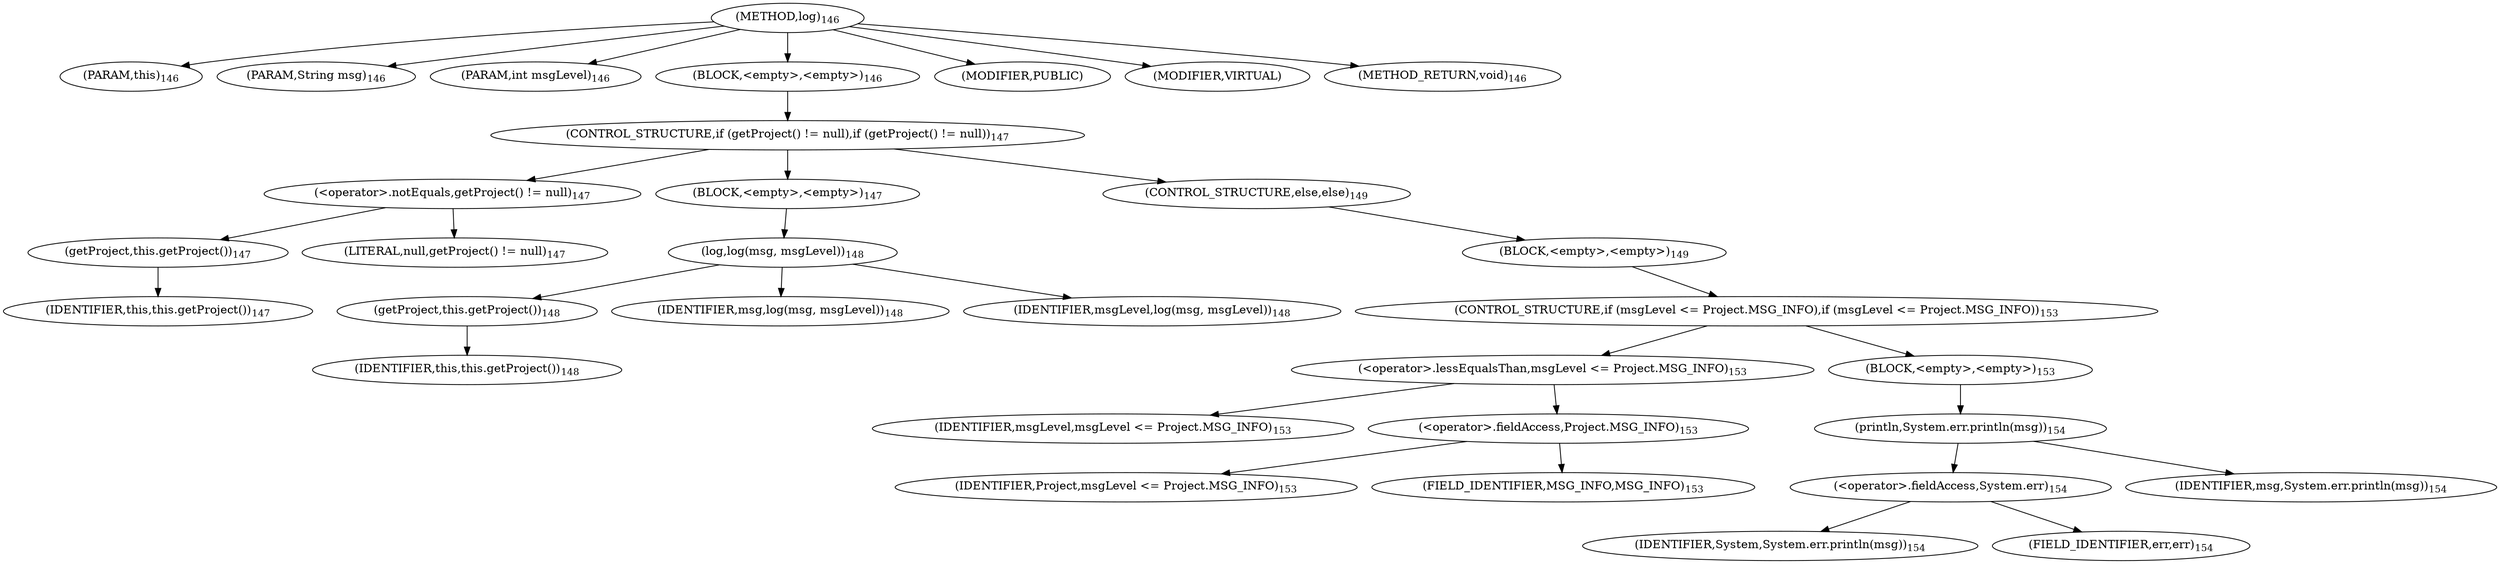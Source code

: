 digraph "log" {  
"129" [label = <(METHOD,log)<SUB>146</SUB>> ]
"10" [label = <(PARAM,this)<SUB>146</SUB>> ]
"130" [label = <(PARAM,String msg)<SUB>146</SUB>> ]
"131" [label = <(PARAM,int msgLevel)<SUB>146</SUB>> ]
"132" [label = <(BLOCK,&lt;empty&gt;,&lt;empty&gt;)<SUB>146</SUB>> ]
"133" [label = <(CONTROL_STRUCTURE,if (getProject() != null),if (getProject() != null))<SUB>147</SUB>> ]
"134" [label = <(&lt;operator&gt;.notEquals,getProject() != null)<SUB>147</SUB>> ]
"135" [label = <(getProject,this.getProject())<SUB>147</SUB>> ]
"9" [label = <(IDENTIFIER,this,this.getProject())<SUB>147</SUB>> ]
"136" [label = <(LITERAL,null,getProject() != null)<SUB>147</SUB>> ]
"137" [label = <(BLOCK,&lt;empty&gt;,&lt;empty&gt;)<SUB>147</SUB>> ]
"138" [label = <(log,log(msg, msgLevel))<SUB>148</SUB>> ]
"139" [label = <(getProject,this.getProject())<SUB>148</SUB>> ]
"11" [label = <(IDENTIFIER,this,this.getProject())<SUB>148</SUB>> ]
"140" [label = <(IDENTIFIER,msg,log(msg, msgLevel))<SUB>148</SUB>> ]
"141" [label = <(IDENTIFIER,msgLevel,log(msg, msgLevel))<SUB>148</SUB>> ]
"142" [label = <(CONTROL_STRUCTURE,else,else)<SUB>149</SUB>> ]
"143" [label = <(BLOCK,&lt;empty&gt;,&lt;empty&gt;)<SUB>149</SUB>> ]
"144" [label = <(CONTROL_STRUCTURE,if (msgLevel &lt;= Project.MSG_INFO),if (msgLevel &lt;= Project.MSG_INFO))<SUB>153</SUB>> ]
"145" [label = <(&lt;operator&gt;.lessEqualsThan,msgLevel &lt;= Project.MSG_INFO)<SUB>153</SUB>> ]
"146" [label = <(IDENTIFIER,msgLevel,msgLevel &lt;= Project.MSG_INFO)<SUB>153</SUB>> ]
"147" [label = <(&lt;operator&gt;.fieldAccess,Project.MSG_INFO)<SUB>153</SUB>> ]
"148" [label = <(IDENTIFIER,Project,msgLevel &lt;= Project.MSG_INFO)<SUB>153</SUB>> ]
"149" [label = <(FIELD_IDENTIFIER,MSG_INFO,MSG_INFO)<SUB>153</SUB>> ]
"150" [label = <(BLOCK,&lt;empty&gt;,&lt;empty&gt;)<SUB>153</SUB>> ]
"151" [label = <(println,System.err.println(msg))<SUB>154</SUB>> ]
"152" [label = <(&lt;operator&gt;.fieldAccess,System.err)<SUB>154</SUB>> ]
"153" [label = <(IDENTIFIER,System,System.err.println(msg))<SUB>154</SUB>> ]
"154" [label = <(FIELD_IDENTIFIER,err,err)<SUB>154</SUB>> ]
"155" [label = <(IDENTIFIER,msg,System.err.println(msg))<SUB>154</SUB>> ]
"156" [label = <(MODIFIER,PUBLIC)> ]
"157" [label = <(MODIFIER,VIRTUAL)> ]
"158" [label = <(METHOD_RETURN,void)<SUB>146</SUB>> ]
  "129" -> "10" 
  "129" -> "130" 
  "129" -> "131" 
  "129" -> "132" 
  "129" -> "156" 
  "129" -> "157" 
  "129" -> "158" 
  "132" -> "133" 
  "133" -> "134" 
  "133" -> "137" 
  "133" -> "142" 
  "134" -> "135" 
  "134" -> "136" 
  "135" -> "9" 
  "137" -> "138" 
  "138" -> "139" 
  "138" -> "140" 
  "138" -> "141" 
  "139" -> "11" 
  "142" -> "143" 
  "143" -> "144" 
  "144" -> "145" 
  "144" -> "150" 
  "145" -> "146" 
  "145" -> "147" 
  "147" -> "148" 
  "147" -> "149" 
  "150" -> "151" 
  "151" -> "152" 
  "151" -> "155" 
  "152" -> "153" 
  "152" -> "154" 
}
